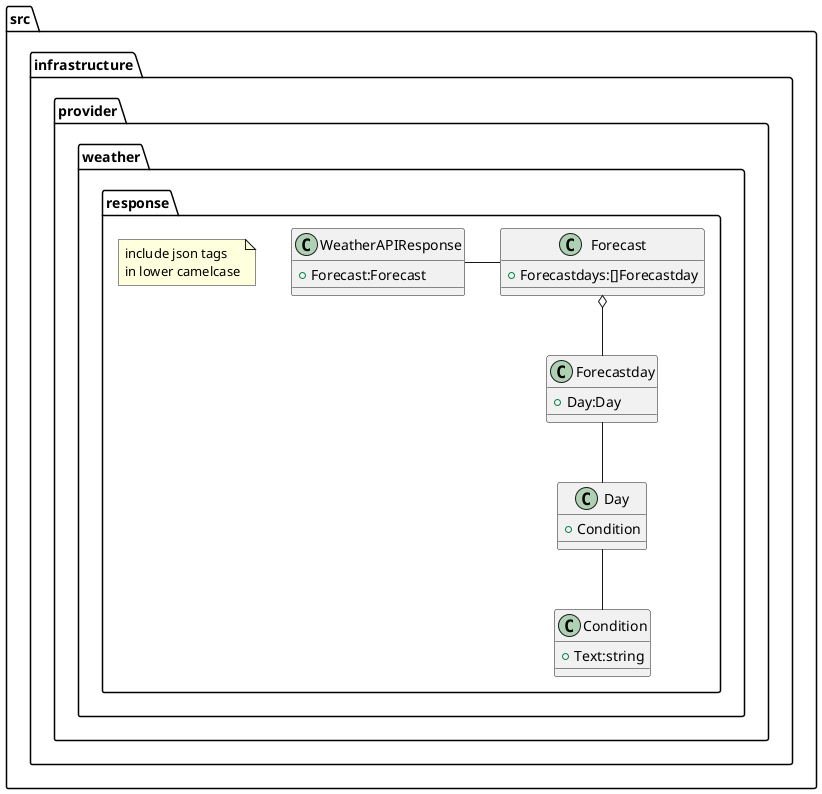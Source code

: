 @startuml

package "src.infrastructure.provider.weather.response" {
    note as n1
        include json tags
        in lower camelcase
    end note

    class WeatherAPIResponse {
        + Forecast:Forecast
    }

    class Forecast {
        + Forecastdays:[]Forecastday
    }

    class Forecastday {
        + Day:Day
    }

    class Day {
        + Condition
    }

    class Condition {
        + Text:string
    }
}
WeatherAPIResponse - Forecast
Forecast o-- Forecastday
Forecastday -- Day
Day -- Condition

@enduml

